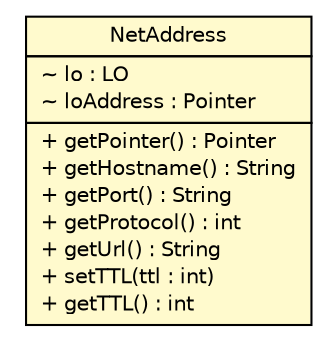 #!/usr/local/bin/dot
#
# Class diagram 
# Generated by UMLGraph version R5_6_6-10-gc1d994 (http://www.umlgraph.org/)
#

digraph G {
	edge [fontname="Helvetica",fontsize=10,labelfontname="Helvetica",labelfontsize=10];
	node [fontname="Helvetica",fontsize=10,shape=plaintext];
	nodesep=0.25;
	ranksep=0.5;
	// ch.lowres.jlo.NetAddress
	c135 [label=<<table title="ch.lowres.jlo.NetAddress" border="0" cellborder="1" cellspacing="0" cellpadding="2" port="p" bgcolor="lemonChiffon" href="./NetAddress.html">
		<tr><td><table border="0" cellspacing="0" cellpadding="1">
<tr><td align="center" balign="center"> NetAddress </td></tr>
		</table></td></tr>
		<tr><td><table border="0" cellspacing="0" cellpadding="1">
<tr><td align="left" balign="left"> ~ lo : LO </td></tr>
<tr><td align="left" balign="left"> ~ loAddress : Pointer </td></tr>
		</table></td></tr>
		<tr><td><table border="0" cellspacing="0" cellpadding="1">
<tr><td align="left" balign="left"> + getPointer() : Pointer </td></tr>
<tr><td align="left" balign="left"> + getHostname() : String </td></tr>
<tr><td align="left" balign="left"> + getPort() : String </td></tr>
<tr><td align="left" balign="left"> + getProtocol() : int </td></tr>
<tr><td align="left" balign="left"> + getUrl() : String </td></tr>
<tr><td align="left" balign="left"> + setTTL(ttl : int) </td></tr>
<tr><td align="left" balign="left"> + getTTL() : int </td></tr>
		</table></td></tr>
		</table>>, URL="./NetAddress.html", fontname="Helvetica", fontcolor="black", fontsize=10.0];
}

